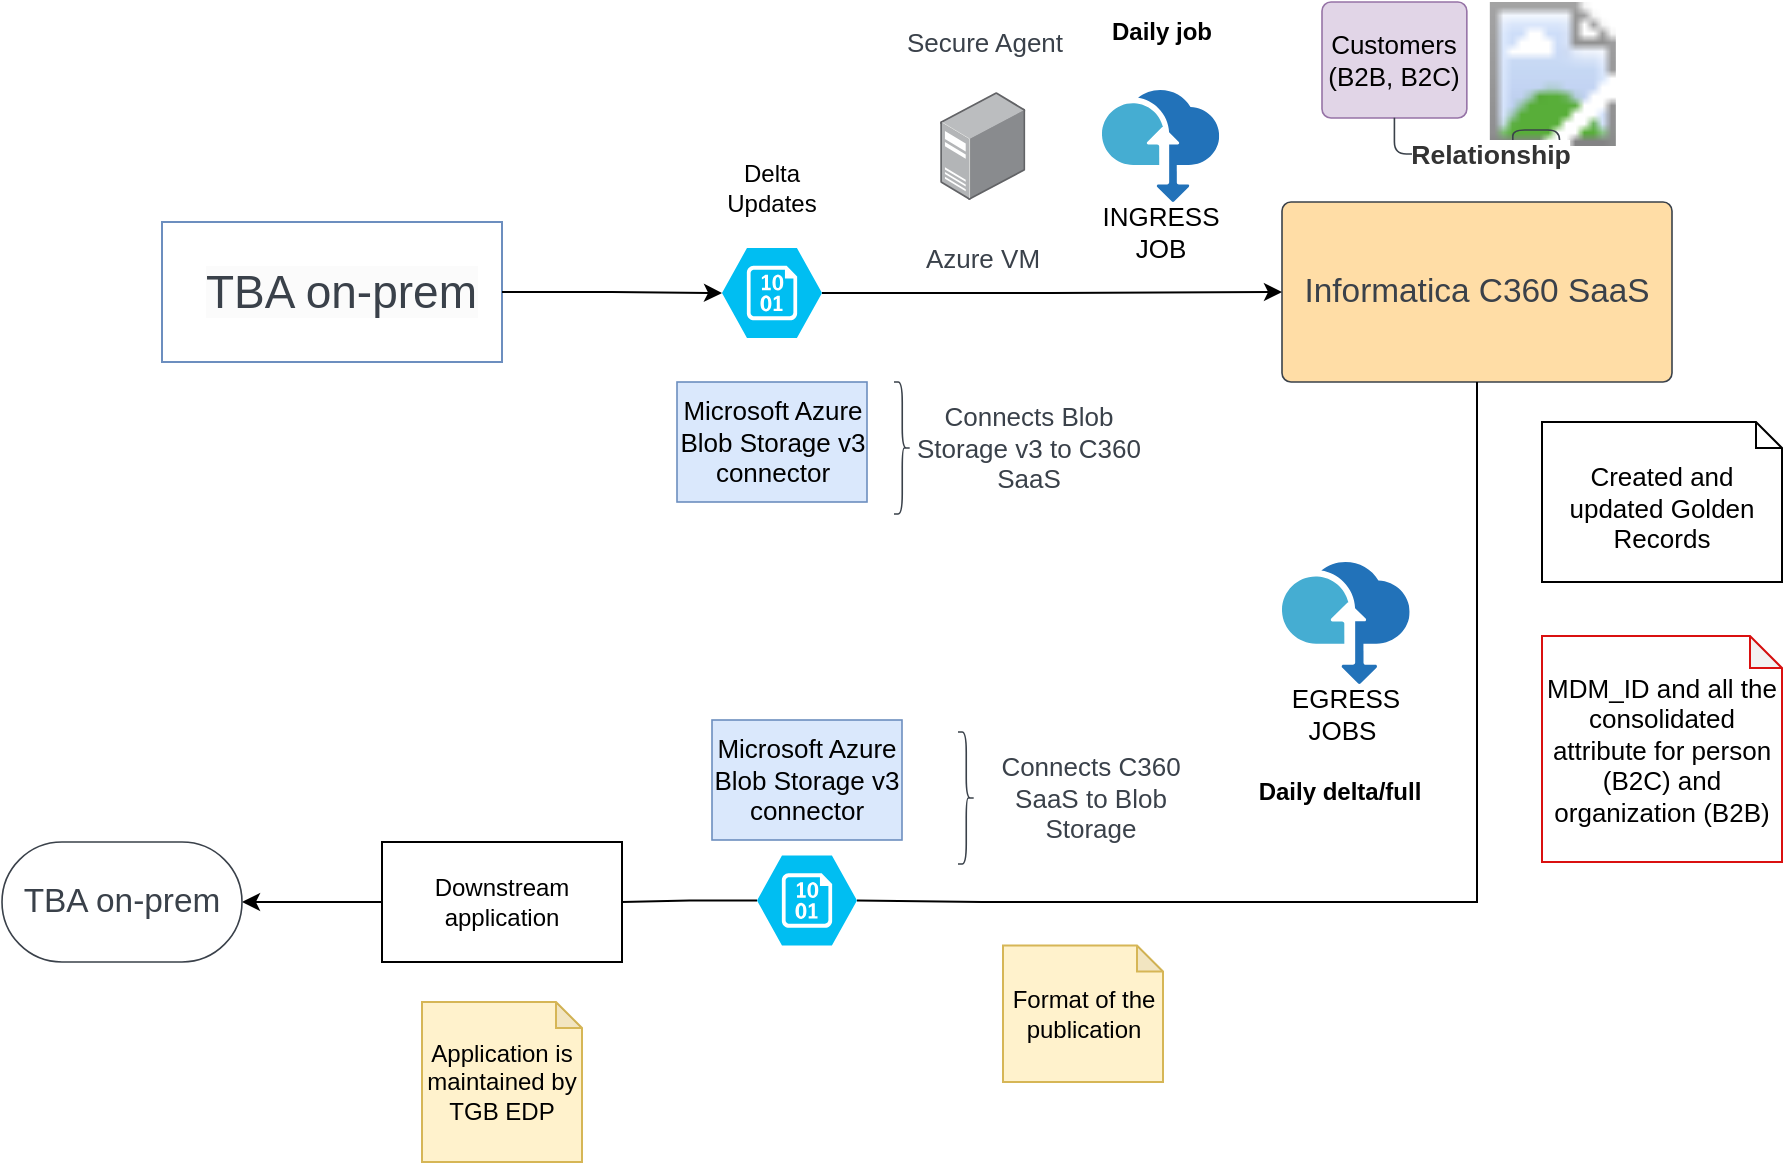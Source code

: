 <mxfile version="24.5.5" type="github" pages="3">
  <diagram name="option-1" id="xIKOyrkWzy8Dl_fA8WEf">
    <mxGraphModel dx="1050" dy="661" grid="1" gridSize="10" guides="1" tooltips="1" connect="1" arrows="1" fold="1" page="1" pageScale="1" pageWidth="1100" pageHeight="850" math="0" shadow="0">
      <root>
        <mxCell id="0" />
        <mxCell id="1" parent="0" />
        <mxCell id="UTLVXiV4EajCc-Q2aEKk-1" value="" style="rounded=0;whiteSpace=wrap;html=1;fillColor=default;strokeColor=#6c8ebf;" vertex="1" parent="1">
          <mxGeometry x="140" y="140" width="170" height="70" as="geometry" />
        </mxCell>
        <mxCell id="UTLVXiV4EajCc-Q2aEKk-2" style="edgeStyle=orthogonalEdgeStyle;rounded=0;orthogonalLoop=1;jettySize=auto;html=1;startArrow=none;" edge="1" parent="1" source="UTLVXiV4EajCc-Q2aEKk-36" target="UTLVXiV4EajCc-Q2aEKk-12">
          <mxGeometry relative="1" as="geometry">
            <Array as="points" />
          </mxGeometry>
        </mxCell>
        <mxCell id="UTLVXiV4EajCc-Q2aEKk-3" value="Informatica C360 SaaS" style="html=1;overflow=block;blockSpacing=1;whiteSpace=wrap;fontSize=16.7;fontColor=#3a414a;spacing=9;strokeColor=#3a414a;strokeOpacity=100;fillOpacity=100;rounded=1;absoluteArcSize=1;arcSize=9;fillColor=#ffdda6;strokeWidth=0.8;lucidId=FAfvqJk8E.Ea;" vertex="1" parent="1">
          <mxGeometry x="700" y="130" width="195" height="90" as="geometry" />
        </mxCell>
        <mxCell id="UTLVXiV4EajCc-Q2aEKk-11" value="INGRESS JOB" style="overflow=block;blockSpacing=1;whiteSpace=wrap;aspect=fixed;html=1;points=[];align=center;verticalAlign=top;image;image=img/lib/mscae/Data_Box.svg;fontSize=13;spacing=0;strokeColor=#3a414a;strokeOpacity=100;rounded=1;absoluteArcSize=1;arcSize=9;fillColor=#45ADD2;strokeWidth=0.8;lucidId=rtmv1XBsKIsu;" vertex="1" parent="1">
          <mxGeometry x="610" y="74" width="58.6" height="56" as="geometry" />
        </mxCell>
        <mxCell id="UTLVXiV4EajCc-Q2aEKk-12" value="TBA on-prem" style="html=1;overflow=block;blockSpacing=1;whiteSpace=wrap;rounded=1;arcSize=50;fontSize=16.7;fontColor=#3a414a;spacing=3.8;strokeColor=#3a414a;strokeOpacity=100;fillOpacity=100;fillColor=default;strokeWidth=0.8;lucidId=_zfvtoaLD8R3;" vertex="1" parent="1">
          <mxGeometry x="60" y="450" width="120" height="60" as="geometry" />
        </mxCell>
        <mxCell id="UTLVXiV4EajCc-Q2aEKk-13" value="EGRESS JOBS&amp;nbsp;" style="overflow=block;blockSpacing=1;whiteSpace=wrap;aspect=fixed;html=1;points=[];align=center;verticalAlign=top;image;image=img/lib/mscae/Data_Box.svg;fontSize=13;spacing=0;strokeColor=#3a414a;strokeOpacity=100;rounded=1;absoluteArcSize=1;arcSize=9;fillColor=#45ADD2;strokeWidth=0.8;lucidId=rtmv1XBsKIsu;" vertex="1" parent="1">
          <mxGeometry x="700" y="310" width="63.84" height="61" as="geometry" />
        </mxCell>
        <mxCell id="UTLVXiV4EajCc-Q2aEKk-14" value="Created and updated Golden Records" style="shape=note2;boundedLbl=1;whiteSpace=wrap;html=1;size=13;verticalAlign=top;align=center;fontSize=13;" vertex="1" parent="1">
          <mxGeometry x="830" y="240" width="120" height="80" as="geometry" />
        </mxCell>
        <mxCell id="UTLVXiV4EajCc-Q2aEKk-15" value="MDM_ID and all the consolidated attribute for person (B2C) and organization (B2B)" style="shape=note;whiteSpace=wrap;html=1;backgroundOutline=1;darkOpacity=0.05;strokeColor=#da1010;fontSize=13;size=16;" vertex="1" parent="1">
          <mxGeometry x="830" y="347" width="120" height="113" as="geometry" />
        </mxCell>
        <mxCell id="UTLVXiV4EajCc-Q2aEKk-16" value="Customers&lt;div&gt;(B2B,&amp;nbsp;&lt;span style=&quot;background-color: initial;&quot;&gt;B2C)&lt;/span&gt;&lt;/div&gt;" style="html=1;overflow=block;blockSpacing=1;whiteSpace=wrap;fontSize=13;spacing=0;strokeColor=#9673a6;strokeOpacity=100;rounded=1;absoluteArcSize=1;arcSize=9;fillColor=#e1d5e7;strokeWidth=0.8;lucidId=Y6fv7KWgEG-H;" vertex="1" parent="1">
          <mxGeometry x="720" y="30" width="72.42" height="58" as="geometry" />
        </mxCell>
        <mxCell id="UTLVXiV4EajCc-Q2aEKk-17" value="" style="html=1;overflow=block;blockSpacing=1;whiteSpace=wrap;shape=image;fontSize=13;spacing=3.8;strokeColor=none;strokeOpacity=100;strokeWidth=0;image=https://images.lucid.app/images/98843362-60f4-46ee-85de-753dc02aa09e/content;lucidId=MXlvsj6demjr;" vertex="1" parent="1">
          <mxGeometry x="799.42" y="30" width="72" height="72" as="geometry" />
        </mxCell>
        <mxCell id="UTLVXiV4EajCc-Q2aEKk-18" value="" style="html=1;jettySize=18;whiteSpace=wrap;fontSize=13;strokeColor=#3a414a;strokeOpacity=100;strokeWidth=0.8;rounded=1;arcSize=12;edgeStyle=orthogonalEdgeStyle;startArrow=none;endArrow=block;endFill=1;exitX=0.5;exitY=0.997;exitPerimeter=0;entryX=0.5;entryY=1;entryPerimeter=0;lucidId=~YlvwF8hCNBU;" edge="1" parent="1" source="UTLVXiV4EajCc-Q2aEKk-16">
          <mxGeometry width="100" height="100" relative="1" as="geometry">
            <Array as="points" />
            <mxPoint x="838.42" y="112" as="targetPoint" />
          </mxGeometry>
        </mxCell>
        <mxCell id="UTLVXiV4EajCc-Q2aEKk-19" value="Relationship" style="text;html=1;resizable=0;labelBackgroundColor=default;align=center;verticalAlign=middle;fontStyle=1;fontColor=#333333;fontSize=13.3;" vertex="1" parent="UTLVXiV4EajCc-Q2aEKk-18">
          <mxGeometry relative="1" as="geometry" />
        </mxCell>
        <mxCell id="UTLVXiV4EajCc-Q2aEKk-20" value="Microsoft Azure Blob Storage v3 connector" style="html=1;overflow=block;blockSpacing=1;whiteSpace=wrap;fontSize=13;spacing=0;strokeColor=#6c8ebf;strokeOpacity=100;fillOpacity=100;fillColor=#dae8fc;strokeWidth=0.8;lucidId=bUlvSHZIWZw~;" vertex="1" parent="1">
          <mxGeometry x="397.5" y="220" width="95" height="60" as="geometry" />
        </mxCell>
        <mxCell id="UTLVXiV4EajCc-Q2aEKk-21" value="" style="strokeColor=none;fillColor=none;whiteSpace=wrap;fontSize=12;fontColor=#3a414a;spacing=3.8;strokeOpacity=100;rounded=1;absoluteArcSize=1;arcSize=9;strokeWidth=0.8;html=1;" vertex="1" parent="1">
          <mxGeometry x="500" y="220" width="125" height="66" as="geometry" />
        </mxCell>
        <mxCell id="UTLVXiV4EajCc-Q2aEKk-22" value="" style="shape=curlyBracket;rounded=1;flipH=1;whiteSpace=wrap;fontSize=16.7;fontColor=#3a414a;spacing=3.8;strokeColor=#3a414a;strokeOpacity=100;strokeWidth=0.8;" vertex="1" parent="UTLVXiV4EajCc-Q2aEKk-21">
          <mxGeometry x="6" width="8.25" height="66" as="geometry" />
        </mxCell>
        <mxCell id="UTLVXiV4EajCc-Q2aEKk-23" value="Connects  Blob Storage v3 to C360 SaaS" style="strokeColor=none;fillColor=none;whiteSpace=wrap;fontSize=13;fontColor=#3a414a;spacing=3.8;strokeOpacity=100;rounded=1;absoluteArcSize=1;arcSize=9;strokeWidth=0.8;" vertex="1" parent="UTLVXiV4EajCc-Q2aEKk-21">
          <mxGeometry x="15.25" width="116.75" height="66" as="geometry" />
        </mxCell>
        <mxCell id="UTLVXiV4EajCc-Q2aEKk-24" value="" style="strokeColor=none;fillColor=none;whiteSpace=wrap;fontSize=16.7;fontColor=#3a414a;spacing=3.8;strokeOpacity=100;rounded=1;absoluteArcSize=1;arcSize=9;strokeWidth=0.8;html=1;" vertex="1" parent="1">
          <mxGeometry x="538" y="395" width="125" height="66" as="geometry" />
        </mxCell>
        <mxCell id="UTLVXiV4EajCc-Q2aEKk-25" value="" style="shape=curlyBracket;rounded=1;flipH=1;whiteSpace=wrap;fontSize=16.7;fontColor=#3a414a;spacing=3.8;strokeColor=#3a414a;strokeOpacity=100;strokeWidth=0.8;" vertex="1" parent="UTLVXiV4EajCc-Q2aEKk-24">
          <mxGeometry width="8.25" height="66" as="geometry" />
        </mxCell>
        <mxCell id="UTLVXiV4EajCc-Q2aEKk-26" value="Connects C360 SaaS to Blob Storage" style="strokeColor=none;fillColor=none;whiteSpace=wrap;fontSize=13;fontColor=#3a414a;spacing=3.8;strokeOpacity=100;rounded=1;absoluteArcSize=1;arcSize=9;strokeWidth=0.8;" vertex="1" parent="UTLVXiV4EajCc-Q2aEKk-24">
          <mxGeometry x="8.25" width="116.75" height="66" as="geometry" />
        </mxCell>
        <mxCell id="UTLVXiV4EajCc-Q2aEKk-27" value="Daily delta/full" style="text;html=1;strokeColor=none;fillColor=none;align=center;verticalAlign=middle;whiteSpace=wrap;rounded=0;fontStyle=1" vertex="1" parent="1">
          <mxGeometry x="668.6" y="410" width="120" height="30" as="geometry" />
        </mxCell>
        <mxCell id="UTLVXiV4EajCc-Q2aEKk-28" value="Daily job" style="text;html=1;strokeColor=none;fillColor=none;align=center;verticalAlign=middle;whiteSpace=wrap;rounded=0;fontStyle=1" vertex="1" parent="1">
          <mxGeometry x="580.0" y="30" width="120" height="30" as="geometry" />
        </mxCell>
        <mxCell id="UTLVXiV4EajCc-Q2aEKk-29" value="Microsoft Azure Blob Storage v3 connector" style="html=1;overflow=block;blockSpacing=1;whiteSpace=wrap;fontSize=13;spacing=0;strokeColor=#6c8ebf;strokeOpacity=100;fillOpacity=100;fillColor=#dae8fc;strokeWidth=0.8;lucidId=bUlvSHZIWZw~;" vertex="1" parent="1">
          <mxGeometry x="415" y="389" width="95" height="60" as="geometry" />
        </mxCell>
        <mxCell id="UTLVXiV4EajCc-Q2aEKk-30" value="" style="edgeStyle=orthogonalEdgeStyle;rounded=0;orthogonalLoop=1;jettySize=auto;html=1;endArrow=none;entryX=1;entryY=0.5;entryDx=0;entryDy=0;entryPerimeter=0;" edge="1" parent="1" source="UTLVXiV4EajCc-Q2aEKk-3" target="UTLVXiV4EajCc-Q2aEKk-31">
          <mxGeometry relative="1" as="geometry">
            <Array as="points">
              <mxPoint x="798" y="480" />
              <mxPoint x="550" y="480" />
            </Array>
            <mxPoint x="798" y="220" as="sourcePoint" />
            <mxPoint x="600" y="475" as="targetPoint" />
          </mxGeometry>
        </mxCell>
        <mxCell id="UTLVXiV4EajCc-Q2aEKk-31" value="" style="verticalLabelPosition=bottom;html=1;verticalAlign=top;align=center;strokeColor=none;fillColor=#00BEF2;shape=mxgraph.azure.storage_blob;" vertex="1" parent="1">
          <mxGeometry x="437.5" y="456.75" width="50" height="45" as="geometry" />
        </mxCell>
        <mxCell id="UTLVXiV4EajCc-Q2aEKk-33" value="Secure Agent" style="strokeColor=none;fillColor=none;whiteSpace=wrap;fontSize=13;fontColor=#3a414a;spacing=3.8;strokeOpacity=100;rounded=1;absoluteArcSize=1;arcSize=9;strokeWidth=0.8;" vertex="1" parent="1">
          <mxGeometry x="493.25" y="30" width="116.75" height="40" as="geometry" />
        </mxCell>
        <mxCell id="UTLVXiV4EajCc-Q2aEKk-46" style="edgeStyle=orthogonalEdgeStyle;rounded=0;orthogonalLoop=1;jettySize=auto;html=1;" edge="1" parent="1" source="UTLVXiV4EajCc-Q2aEKk-34" target="UTLVXiV4EajCc-Q2aEKk-3">
          <mxGeometry relative="1" as="geometry" />
        </mxCell>
        <mxCell id="UTLVXiV4EajCc-Q2aEKk-34" value="" style="verticalLabelPosition=bottom;html=1;verticalAlign=top;align=center;strokeColor=none;fillColor=#00BEF2;shape=mxgraph.azure.storage_blob;" vertex="1" parent="1">
          <mxGeometry x="420" y="153" width="50" height="45" as="geometry" />
        </mxCell>
        <mxCell id="UTLVXiV4EajCc-Q2aEKk-35" value="" style="edgeStyle=orthogonalEdgeStyle;rounded=0;orthogonalLoop=1;jettySize=auto;html=1;startArrow=none;endArrow=none;" edge="1" parent="1" source="UTLVXiV4EajCc-Q2aEKk-31" target="UTLVXiV4EajCc-Q2aEKk-36">
          <mxGeometry relative="1" as="geometry">
            <Array as="points" />
            <mxPoint x="438" y="479" as="sourcePoint" />
            <mxPoint x="200" y="479" as="targetPoint" />
          </mxGeometry>
        </mxCell>
        <mxCell id="UTLVXiV4EajCc-Q2aEKk-36" value="Downstream application" style="rounded=0;whiteSpace=wrap;html=1;" vertex="1" parent="1">
          <mxGeometry x="250" y="450" width="120" height="60" as="geometry" />
        </mxCell>
        <mxCell id="UTLVXiV4EajCc-Q2aEKk-37" value="Application is maintained by TGB EDP" style="shape=note;whiteSpace=wrap;html=1;backgroundOutline=1;darkOpacity=0.05;fillColor=#fff2cc;strokeColor=#d6b656;size=13;" vertex="1" parent="1">
          <mxGeometry x="270" y="530" width="80" height="80" as="geometry" />
        </mxCell>
        <mxCell id="UTLVXiV4EajCc-Q2aEKk-38" value="Format of the publication" style="shape=note;whiteSpace=wrap;html=1;backgroundOutline=1;darkOpacity=0.05;fillColor=#fff2cc;strokeColor=#d6b656;size=13;" vertex="1" parent="1">
          <mxGeometry x="560.5" y="501.75" width="80" height="68.25" as="geometry" />
        </mxCell>
        <mxCell id="UTLVXiV4EajCc-Q2aEKk-39" value="&lt;span style=&quot;color: rgb(58, 65, 74); font-family: Helvetica; font-size: 23px; font-style: normal; font-variant-ligatures: normal; font-variant-caps: normal; font-weight: 400; letter-spacing: normal; orphans: 2; text-align: center; text-indent: 0px; text-transform: none; widows: 2; word-spacing: 0px; -webkit-text-stroke-width: 0px; background-color: rgb(251, 251, 251); text-decoration-thickness: initial; text-decoration-style: initial; text-decoration-color: initial; float: none; display: inline !important;&quot;&gt;TBA on-prem&lt;/span&gt;" style="text;whiteSpace=wrap;html=1;fontSize=23;" vertex="1" parent="1">
          <mxGeometry x="160" y="155" width="140" height="40" as="geometry" />
        </mxCell>
        <mxCell id="UTLVXiV4EajCc-Q2aEKk-40" value="Delta Updates" style="text;html=1;strokeColor=none;fillColor=none;align=center;verticalAlign=middle;whiteSpace=wrap;rounded=0;" vertex="1" parent="1">
          <mxGeometry x="415" y="108" width="60" height="30" as="geometry" />
        </mxCell>
        <mxCell id="UTLVXiV4EajCc-Q2aEKk-47" style="edgeStyle=orthogonalEdgeStyle;rounded=0;orthogonalLoop=1;jettySize=auto;html=1;exitX=1;exitY=0.5;exitDx=0;exitDy=0;entryX=0;entryY=0.5;entryDx=0;entryDy=0;entryPerimeter=0;" edge="1" parent="1" source="UTLVXiV4EajCc-Q2aEKk-1" target="UTLVXiV4EajCc-Q2aEKk-34">
          <mxGeometry relative="1" as="geometry" />
        </mxCell>
        <mxCell id="jOWFvfhWtUZJnj_sLtPq-1" value="Azure VM" style="strokeColor=none;fillColor=none;whiteSpace=wrap;fontSize=13;fontColor=#3a414a;spacing=3.8;strokeOpacity=100;rounded=1;absoluteArcSize=1;arcSize=9;strokeWidth=0.8;" vertex="1" parent="1">
          <mxGeometry x="491.5" y="138" width="116.75" height="40" as="geometry" />
        </mxCell>
        <mxCell id="uVDd3Pz3LuNNK4ch08mF-1" value="" style="image;points=[];aspect=fixed;html=1;align=center;shadow=0;dashed=0;image=img/lib/allied_telesis/computer_and_terminals/Server_Desktop.svg;" vertex="1" parent="1">
          <mxGeometry x="529.08" y="75" width="42.6" height="54" as="geometry" />
        </mxCell>
      </root>
    </mxGraphModel>
  </diagram>
  <diagram id="GwSDyWFpAkEhWZ1KW3pI" name="option-2">
    <mxGraphModel dx="1050" dy="661" grid="1" gridSize="10" guides="1" tooltips="1" connect="1" arrows="1" fold="1" page="1" pageScale="1" pageWidth="1100" pageHeight="850" math="0" shadow="0">
      <root>
        <mxCell id="0" />
        <mxCell id="1" parent="0" />
        <mxCell id="33QZVExdqFNLATZnmr2U-38" style="edgeStyle=orthogonalEdgeStyle;rounded=0;orthogonalLoop=1;jettySize=auto;html=1;" edge="1" parent="1" source="33QZVExdqFNLATZnmr2U-1">
          <mxGeometry relative="1" as="geometry">
            <mxPoint x="410" y="175" as="targetPoint" />
          </mxGeometry>
        </mxCell>
        <mxCell id="33QZVExdqFNLATZnmr2U-1" value="" style="rounded=0;whiteSpace=wrap;html=1;fillColor=default;strokeColor=#6c8ebf;" vertex="1" parent="1">
          <mxGeometry x="140" y="140" width="170" height="70" as="geometry" />
        </mxCell>
        <mxCell id="33QZVExdqFNLATZnmr2U-2" style="edgeStyle=orthogonalEdgeStyle;rounded=0;orthogonalLoop=1;jettySize=auto;html=1;startArrow=none;" edge="1" parent="1" source="33QZVExdqFNLATZnmr2U-30" target="33QZVExdqFNLATZnmr2U-6">
          <mxGeometry relative="1" as="geometry">
            <Array as="points" />
          </mxGeometry>
        </mxCell>
        <mxCell id="33QZVExdqFNLATZnmr2U-3" value="Informatica C360 SaaS" style="html=1;overflow=block;blockSpacing=1;whiteSpace=wrap;fontSize=16.7;fontColor=#3a414a;spacing=9;strokeColor=#3a414a;strokeOpacity=100;fillOpacity=100;rounded=1;absoluteArcSize=1;arcSize=9;fillColor=#ffdda6;strokeWidth=0.8;lucidId=FAfvqJk8E.Ea;" vertex="1" parent="1">
          <mxGeometry x="700" y="130" width="195" height="90" as="geometry" />
        </mxCell>
        <mxCell id="33QZVExdqFNLATZnmr2U-5" value="INGRESS JOB" style="overflow=block;blockSpacing=1;whiteSpace=wrap;aspect=fixed;html=1;points=[];align=center;verticalAlign=top;image;image=img/lib/mscae/Data_Box.svg;fontSize=13;spacing=0;strokeColor=#3a414a;strokeOpacity=100;rounded=1;absoluteArcSize=1;arcSize=9;fillColor=#45ADD2;strokeWidth=0.8;lucidId=rtmv1XBsKIsu;" vertex="1" parent="1">
          <mxGeometry x="610" y="74" width="58.6" height="56" as="geometry" />
        </mxCell>
        <mxCell id="33QZVExdqFNLATZnmr2U-6" value="TBA on-prem" style="html=1;overflow=block;blockSpacing=1;whiteSpace=wrap;rounded=1;arcSize=50;fontSize=16.7;fontColor=#3a414a;spacing=3.8;strokeColor=#3a414a;strokeOpacity=100;fillOpacity=100;fillColor=default;strokeWidth=0.8;lucidId=_zfvtoaLD8R3;" vertex="1" parent="1">
          <mxGeometry x="60" y="450" width="120" height="60" as="geometry" />
        </mxCell>
        <mxCell id="33QZVExdqFNLATZnmr2U-7" value="EGRESS JOBS&amp;nbsp;" style="overflow=block;blockSpacing=1;whiteSpace=wrap;aspect=fixed;html=1;points=[];align=center;verticalAlign=top;image;image=img/lib/mscae/Data_Box.svg;fontSize=13;spacing=0;strokeColor=#3a414a;strokeOpacity=100;rounded=1;absoluteArcSize=1;arcSize=9;fillColor=#45ADD2;strokeWidth=0.8;lucidId=rtmv1XBsKIsu;" vertex="1" parent="1">
          <mxGeometry x="700" y="310" width="63.84" height="61" as="geometry" />
        </mxCell>
        <mxCell id="33QZVExdqFNLATZnmr2U-8" value="Created and updated Golden Records" style="shape=note2;boundedLbl=1;whiteSpace=wrap;html=1;size=13;verticalAlign=top;align=center;fontSize=13;" vertex="1" parent="1">
          <mxGeometry x="830" y="240" width="120" height="80" as="geometry" />
        </mxCell>
        <mxCell id="33QZVExdqFNLATZnmr2U-9" value="MDM_ID and all the consolidated attribute for person (B2C) and organization (B2B)" style="shape=note;whiteSpace=wrap;html=1;backgroundOutline=1;darkOpacity=0.05;strokeColor=#da1010;fontSize=13;size=16;" vertex="1" parent="1">
          <mxGeometry x="830" y="347" width="120" height="113" as="geometry" />
        </mxCell>
        <mxCell id="33QZVExdqFNLATZnmr2U-11" value="" style="html=1;overflow=block;blockSpacing=1;whiteSpace=wrap;shape=image;fontSize=13;spacing=3.8;strokeColor=none;strokeOpacity=100;strokeWidth=0;image=https://images.lucid.app/images/98843362-60f4-46ee-85de-753dc02aa09e/content;lucidId=MXlvsj6demjr;" vertex="1" parent="1">
          <mxGeometry x="820" y="66" width="72" height="72" as="geometry" />
        </mxCell>
        <mxCell id="33QZVExdqFNLATZnmr2U-12" value="" style="html=1;jettySize=18;whiteSpace=wrap;fontSize=13;strokeColor=#3a414a;strokeOpacity=100;strokeWidth=0.8;rounded=1;arcSize=12;edgeStyle=orthogonalEdgeStyle;startArrow=none;endArrow=block;endFill=1;lucidId=~YlvwF8hCNBU;" edge="1" parent="1" target="33QZVExdqFNLATZnmr2U-11">
          <mxGeometry width="100" height="100" relative="1" as="geometry">
            <Array as="points" />
            <mxPoint x="838" y="60" as="targetPoint" />
            <mxPoint x="770" y="60" as="sourcePoint" />
          </mxGeometry>
        </mxCell>
        <mxCell id="33QZVExdqFNLATZnmr2U-13" value="Relationship" style="text;html=1;resizable=0;labelBackgroundColor=default;align=center;verticalAlign=middle;fontStyle=1;fontColor=#333333;fontSize=13.3;" vertex="1" parent="33QZVExdqFNLATZnmr2U-12">
          <mxGeometry relative="1" as="geometry">
            <mxPoint x="-5" y="-18" as="offset" />
          </mxGeometry>
        </mxCell>
        <mxCell id="33QZVExdqFNLATZnmr2U-14" value="AWS S3 Connectors" style="html=1;overflow=block;blockSpacing=1;whiteSpace=wrap;fontSize=13;spacing=0;strokeColor=#6c8ebf;strokeOpacity=100;fillOpacity=100;fillColor=#dae8fc;strokeWidth=0.8;lucidId=bUlvSHZIWZw~;" vertex="1" parent="1">
          <mxGeometry x="397.5" y="244" width="95" height="60" as="geometry" />
        </mxCell>
        <mxCell id="33QZVExdqFNLATZnmr2U-15" value="" style="strokeColor=none;fillColor=none;whiteSpace=wrap;fontSize=12;fontColor=#3a414a;spacing=3.8;strokeOpacity=100;rounded=1;absoluteArcSize=1;arcSize=9;strokeWidth=0.8;html=1;" vertex="1" parent="1">
          <mxGeometry x="500" y="220" width="125" height="66" as="geometry" />
        </mxCell>
        <mxCell id="33QZVExdqFNLATZnmr2U-16" value="" style="shape=curlyBracket;rounded=1;flipH=1;whiteSpace=wrap;fontSize=16.7;fontColor=#3a414a;spacing=3.8;strokeColor=#3a414a;strokeOpacity=100;strokeWidth=0.8;" vertex="1" parent="33QZVExdqFNLATZnmr2U-15">
          <mxGeometry x="6" width="8.25" height="66" as="geometry" />
        </mxCell>
        <mxCell id="33QZVExdqFNLATZnmr2U-17" value="Connects  S3 bucket to C360 SaaS" style="strokeColor=none;fillColor=none;whiteSpace=wrap;fontSize=13;fontColor=#3a414a;spacing=3.8;strokeOpacity=100;rounded=1;absoluteArcSize=1;arcSize=9;strokeWidth=0.8;" vertex="1" parent="33QZVExdqFNLATZnmr2U-15">
          <mxGeometry x="15.25" width="116.75" height="66" as="geometry" />
        </mxCell>
        <mxCell id="33QZVExdqFNLATZnmr2U-18" value="" style="strokeColor=none;fillColor=none;whiteSpace=wrap;fontSize=16.7;fontColor=#3a414a;spacing=3.8;strokeOpacity=100;rounded=1;absoluteArcSize=1;arcSize=9;strokeWidth=0.8;html=1;" vertex="1" parent="1">
          <mxGeometry x="538" y="395" width="125" height="66" as="geometry" />
        </mxCell>
        <mxCell id="33QZVExdqFNLATZnmr2U-19" value="" style="shape=curlyBracket;rounded=1;flipH=1;whiteSpace=wrap;fontSize=16.7;fontColor=#3a414a;spacing=3.8;strokeColor=#3a414a;strokeOpacity=100;strokeWidth=0.8;" vertex="1" parent="33QZVExdqFNLATZnmr2U-18">
          <mxGeometry width="8.25" height="66" as="geometry" />
        </mxCell>
        <mxCell id="33QZVExdqFNLATZnmr2U-20" value="Connects C360 SaaS to S3 bucket" style="strokeColor=none;fillColor=none;whiteSpace=wrap;fontSize=13;fontColor=#3a414a;spacing=3.8;strokeOpacity=100;rounded=1;absoluteArcSize=1;arcSize=9;strokeWidth=0.8;" vertex="1" parent="33QZVExdqFNLATZnmr2U-18">
          <mxGeometry x="8.25" width="116.75" height="66" as="geometry" />
        </mxCell>
        <mxCell id="33QZVExdqFNLATZnmr2U-21" value="Daily delta/full" style="text;html=1;strokeColor=none;fillColor=none;align=center;verticalAlign=middle;whiteSpace=wrap;rounded=0;fontStyle=1" vertex="1" parent="1">
          <mxGeometry x="668.6" y="410" width="120" height="30" as="geometry" />
        </mxCell>
        <mxCell id="33QZVExdqFNLATZnmr2U-22" value="Daily job" style="text;html=1;strokeColor=none;fillColor=none;align=center;verticalAlign=middle;whiteSpace=wrap;rounded=0;fontStyle=1" vertex="1" parent="1">
          <mxGeometry x="580.0" y="30" width="120" height="30" as="geometry" />
        </mxCell>
        <mxCell id="33QZVExdqFNLATZnmr2U-23" value="AWS 3 connectors" style="html=1;overflow=block;blockSpacing=1;whiteSpace=wrap;fontSize=13;spacing=0;strokeColor=#6c8ebf;strokeOpacity=100;fillOpacity=100;fillColor=#dae8fc;strokeWidth=0.8;lucidId=bUlvSHZIWZw~;" vertex="1" parent="1">
          <mxGeometry x="415" y="389" width="95" height="60" as="geometry" />
        </mxCell>
        <mxCell id="33QZVExdqFNLATZnmr2U-24" value="" style="edgeStyle=orthogonalEdgeStyle;rounded=0;orthogonalLoop=1;jettySize=auto;html=1;endArrow=none;entryX=1;entryY=0.5;entryDx=0;entryDy=0;entryPerimeter=0;" edge="1" parent="1" source="33QZVExdqFNLATZnmr2U-3">
          <mxGeometry relative="1" as="geometry">
            <Array as="points">
              <mxPoint x="798" y="480" />
              <mxPoint x="550" y="480" />
            </Array>
            <mxPoint x="798" y="220" as="sourcePoint" />
            <mxPoint x="487.5" y="479.25" as="targetPoint" />
          </mxGeometry>
        </mxCell>
        <mxCell id="33QZVExdqFNLATZnmr2U-26" value="EC2 Instance (AWS)" style="strokeColor=none;fillColor=none;whiteSpace=wrap;fontSize=13;fontColor=#3a414a;spacing=3.8;strokeOpacity=100;rounded=1;absoluteArcSize=1;arcSize=9;strokeWidth=0.8;" vertex="1" parent="1">
          <mxGeometry x="492" y="134" width="116.75" height="40" as="geometry" />
        </mxCell>
        <mxCell id="33QZVExdqFNLATZnmr2U-27" style="edgeStyle=orthogonalEdgeStyle;rounded=0;orthogonalLoop=1;jettySize=auto;html=1;" edge="1" parent="1" target="33QZVExdqFNLATZnmr2U-3">
          <mxGeometry relative="1" as="geometry">
            <mxPoint x="470" y="175.5" as="sourcePoint" />
          </mxGeometry>
        </mxCell>
        <mxCell id="33QZVExdqFNLATZnmr2U-29" value="" style="edgeStyle=orthogonalEdgeStyle;rounded=0;orthogonalLoop=1;jettySize=auto;html=1;startArrow=none;endArrow=none;" edge="1" parent="1" target="33QZVExdqFNLATZnmr2U-30">
          <mxGeometry relative="1" as="geometry">
            <Array as="points" />
            <mxPoint x="437.5" y="479.3" as="sourcePoint" />
            <mxPoint x="200" y="479" as="targetPoint" />
          </mxGeometry>
        </mxCell>
        <mxCell id="33QZVExdqFNLATZnmr2U-30" value="Downstream application" style="rounded=0;whiteSpace=wrap;html=1;" vertex="1" parent="1">
          <mxGeometry x="250" y="450" width="120" height="60" as="geometry" />
        </mxCell>
        <mxCell id="33QZVExdqFNLATZnmr2U-31" value="Application is maintained by TGB EDP" style="shape=note;whiteSpace=wrap;html=1;backgroundOutline=1;darkOpacity=0.05;fillColor=#fff2cc;strokeColor=#d6b656;size=13;" vertex="1" parent="1">
          <mxGeometry x="270" y="530" width="80" height="80" as="geometry" />
        </mxCell>
        <mxCell id="33QZVExdqFNLATZnmr2U-32" value="Format of the publication" style="shape=note;whiteSpace=wrap;html=1;backgroundOutline=1;darkOpacity=0.05;fillColor=#fff2cc;strokeColor=#d6b656;size=13;" vertex="1" parent="1">
          <mxGeometry x="560.5" y="501.75" width="80" height="68.25" as="geometry" />
        </mxCell>
        <mxCell id="33QZVExdqFNLATZnmr2U-33" value="&lt;span style=&quot;color: rgb(58, 65, 74); font-family: Helvetica; font-size: 23px; font-style: normal; font-variant-ligatures: normal; font-variant-caps: normal; font-weight: 400; letter-spacing: normal; orphans: 2; text-align: center; text-indent: 0px; text-transform: none; widows: 2; word-spacing: 0px; -webkit-text-stroke-width: 0px; background-color: rgb(251, 251, 251); text-decoration-thickness: initial; text-decoration-style: initial; text-decoration-color: initial; float: none; display: inline !important;&quot;&gt;TBA on-prem&lt;/span&gt;" style="text;whiteSpace=wrap;html=1;fontSize=23;" vertex="1" parent="1">
          <mxGeometry x="160" y="155" width="140" height="40" as="geometry" />
        </mxCell>
        <mxCell id="33QZVExdqFNLATZnmr2U-34" value="Delta Updates" style="text;html=1;strokeColor=none;fillColor=none;align=center;verticalAlign=middle;whiteSpace=wrap;rounded=0;" vertex="1" parent="1">
          <mxGeometry x="330" y="125" width="60" height="30" as="geometry" />
        </mxCell>
        <mxCell id="33QZVExdqFNLATZnmr2U-37" value="Amazon S3" style="sketch=0;outlineConnect=0;fontColor=#232F3E;gradientColor=none;strokeColor=#ffffff;fillColor=#232F3E;dashed=0;verticalLabelPosition=middle;verticalAlign=bottom;align=center;html=1;whiteSpace=wrap;fontSize=10;fontStyle=1;spacing=3;shape=mxgraph.aws4.productIcon;prIcon=mxgraph.aws4.s3;" vertex="1" parent="1">
          <mxGeometry x="412.5" y="134" width="75" height="100" as="geometry" />
        </mxCell>
        <mxCell id="33QZVExdqFNLATZnmr2U-39" value="Amazon S3" style="sketch=0;outlineConnect=0;fontColor=#232F3E;gradientColor=none;strokeColor=#ffffff;fillColor=#232F3E;dashed=0;verticalLabelPosition=middle;verticalAlign=bottom;align=center;html=1;whiteSpace=wrap;fontSize=10;fontStyle=1;spacing=3;shape=mxgraph.aws4.productIcon;prIcon=mxgraph.aws4.s3;" vertex="1" parent="1">
          <mxGeometry x="437.5" y="459" width="55" height="71" as="geometry" />
        </mxCell>
        <mxCell id="FG9K0ecppAC3MM3nmcAN-1" value="" style="image;points=[];aspect=fixed;html=1;align=center;shadow=0;dashed=0;image=img/lib/allied_telesis/computer_and_terminals/Server_Desktop.svg;" vertex="1" parent="1">
          <mxGeometry x="529.08" y="75" width="42.6" height="54" as="geometry" />
        </mxCell>
        <mxCell id="fpIBKw20GGPE4b_xydZ5-1" value="Secure Agent" style="strokeColor=none;fillColor=none;whiteSpace=wrap;fontSize=13;fontColor=#3a414a;spacing=3.8;strokeOpacity=100;rounded=1;absoluteArcSize=1;arcSize=9;strokeWidth=0.8;" vertex="1" parent="1">
          <mxGeometry x="487.5" y="30" width="116.75" height="40" as="geometry" />
        </mxCell>
        <mxCell id="cWhrr_YGGOTYgEr_hmNp-1" value="Customers&lt;div&gt;(B2B,&amp;nbsp;&lt;span style=&quot;background-color: initial;&quot;&gt;B2C)&lt;/span&gt;&lt;/div&gt;" style="html=1;overflow=block;blockSpacing=1;whiteSpace=wrap;fontSize=13;spacing=0;strokeColor=#9673a6;strokeOpacity=100;rounded=1;absoluteArcSize=1;arcSize=9;fillColor=#e1d5e7;strokeWidth=0.8;lucidId=Y6fv7KWgEG-H;" vertex="1" parent="1">
          <mxGeometry x="700" y="50" width="72.42" height="58" as="geometry" />
        </mxCell>
      </root>
    </mxGraphModel>
  </diagram>
  <diagram id="bGevoMHbeWCa5JEa2oR0" name="job scheduler">
    <mxGraphModel dx="1050" dy="661" grid="1" gridSize="10" guides="1" tooltips="1" connect="1" arrows="1" fold="1" page="1" pageScale="1" pageWidth="1100" pageHeight="850" math="0" shadow="0">
      <root>
        <mxCell id="0" />
        <mxCell id="1" parent="0" />
        <mxCell id="qi82Yr8vxU3euMMOb_lD-1" value="" style="edgeStyle=orthogonalEdgeStyle;rounded=0;orthogonalLoop=1;jettySize=auto;html=1;" edge="1" parent="1" source="qi82Yr8vxU3euMMOb_lD-2" target="qi82Yr8vxU3euMMOb_lD-10">
          <mxGeometry relative="1" as="geometry" />
        </mxCell>
        <mxCell id="qi82Yr8vxU3euMMOb_lD-2" value="Data Loads in Azure Blob storage or S3 Bucket" style="rounded=0;whiteSpace=wrap;html=1;" vertex="1" parent="1">
          <mxGeometry x="320" y="205" width="180" height="50" as="geometry" />
        </mxCell>
        <mxCell id="qi82Yr8vxU3euMMOb_lD-3" value="9:00 AM" style="text;html=1;strokeColor=none;fillColor=none;align=center;verticalAlign=middle;whiteSpace=wrap;rounded=0;" vertex="1" parent="1">
          <mxGeometry x="390" y="270" width="60" height="30" as="geometry" />
        </mxCell>
        <mxCell id="qi82Yr8vxU3euMMOb_lD-4" style="edgeStyle=orthogonalEdgeStyle;rounded=0;orthogonalLoop=1;jettySize=auto;html=1;" edge="1" parent="1" source="qi82Yr8vxU3euMMOb_lD-5" target="qi82Yr8vxU3euMMOb_lD-2">
          <mxGeometry relative="1" as="geometry" />
        </mxCell>
        <mxCell id="qi82Yr8vxU3euMMOb_lD-5" value="TBA on prem" style="rounded=0;whiteSpace=wrap;html=1;" vertex="1" parent="1">
          <mxGeometry x="100" y="200" width="120" height="60" as="geometry" />
        </mxCell>
        <mxCell id="qi82Yr8vxU3euMMOb_lD-6" value="Between 8: AM to 6 PM" style="text;html=1;strokeColor=none;fillColor=none;align=center;verticalAlign=middle;whiteSpace=wrap;rounded=0;" vertex="1" parent="1">
          <mxGeometry x="120" y="280" width="60" height="30" as="geometry" />
        </mxCell>
        <mxCell id="qi82Yr8vxU3euMMOb_lD-9" value="" style="edgeStyle=orthogonalEdgeStyle;rounded=0;orthogonalLoop=1;jettySize=auto;html=1;" edge="1" parent="1" source="qi82Yr8vxU3euMMOb_lD-10" target="qi82Yr8vxU3euMMOb_lD-14">
          <mxGeometry relative="1" as="geometry" />
        </mxCell>
        <mxCell id="qi82Yr8vxU3euMMOb_lD-10" value="MDM Ingress (Start)" style="whiteSpace=wrap;html=1;rounded=0;" vertex="1" parent="1">
          <mxGeometry x="610" y="200" width="120" height="60" as="geometry" />
        </mxCell>
        <mxCell id="qi82Yr8vxU3euMMOb_lD-11" value="10:00 AM" style="text;html=1;strokeColor=none;fillColor=none;align=center;verticalAlign=middle;whiteSpace=wrap;rounded=0;" vertex="1" parent="1">
          <mxGeometry x="640" y="270" width="60" height="30" as="geometry" />
        </mxCell>
        <mxCell id="qi82Yr8vxU3euMMOb_lD-13" value="" style="edgeStyle=orthogonalEdgeStyle;rounded=0;orthogonalLoop=1;jettySize=auto;html=1;" edge="1" parent="1" source="qi82Yr8vxU3euMMOb_lD-14" target="qi82Yr8vxU3euMMOb_lD-20">
          <mxGeometry relative="1" as="geometry" />
        </mxCell>
        <mxCell id="qi82Yr8vxU3euMMOb_lD-14" value="MDM Ingress (Completes)" style="whiteSpace=wrap;html=1;rounded=0;" vertex="1" parent="1">
          <mxGeometry x="810" y="200" width="120" height="60" as="geometry" />
        </mxCell>
        <mxCell id="qi82Yr8vxU3euMMOb_lD-15" value="Delta" style="text;html=1;strokeColor=none;fillColor=none;align=center;verticalAlign=middle;whiteSpace=wrap;rounded=0;" vertex="1" parent="1">
          <mxGeometry x="615" y="310" width="110" height="30" as="geometry" />
        </mxCell>
        <mxCell id="qi82Yr8vxU3euMMOb_lD-16" value="12:30 PM" style="text;html=1;strokeColor=none;fillColor=none;align=center;verticalAlign=middle;whiteSpace=wrap;rounded=0;" vertex="1" parent="1">
          <mxGeometry x="840" y="270" width="60" height="30" as="geometry" />
        </mxCell>
        <mxCell id="qi82Yr8vxU3euMMOb_lD-19" value="" style="edgeStyle=orthogonalEdgeStyle;rounded=0;orthogonalLoop=1;jettySize=auto;html=1;" edge="1" parent="1" source="qi82Yr8vxU3euMMOb_lD-20" target="qi82Yr8vxU3euMMOb_lD-24">
          <mxGeometry relative="1" as="geometry" />
        </mxCell>
        <mxCell id="qi82Yr8vxU3euMMOb_lD-20" value="Match Merge (Start)" style="whiteSpace=wrap;html=1;rounded=0;" vertex="1" parent="1">
          <mxGeometry x="1010" y="200" width="120" height="60" as="geometry" />
        </mxCell>
        <mxCell id="qi82Yr8vxU3euMMOb_lD-21" value="1:00 PM" style="text;html=1;strokeColor=none;fillColor=none;align=center;verticalAlign=middle;whiteSpace=wrap;rounded=0;" vertex="1" parent="1">
          <mxGeometry x="1040" y="270" width="60" height="30" as="geometry" />
        </mxCell>
        <mxCell id="gWjpKzHbiaWQ3AUOQEjX-1" style="edgeStyle=orthogonalEdgeStyle;rounded=0;orthogonalLoop=1;jettySize=auto;html=1;" edge="1" parent="1" source="qi82Yr8vxU3euMMOb_lD-24" target="qi82Yr8vxU3euMMOb_lD-37">
          <mxGeometry relative="1" as="geometry" />
        </mxCell>
        <mxCell id="qi82Yr8vxU3euMMOb_lD-24" value="Match Completes" style="whiteSpace=wrap;html=1;rounded=0;" vertex="1" parent="1">
          <mxGeometry x="1210" y="200" width="120" height="60" as="geometry" />
        </mxCell>
        <mxCell id="qi82Yr8vxU3euMMOb_lD-25" value="5:00 PM" style="text;html=1;strokeColor=none;fillColor=none;align=center;verticalAlign=middle;whiteSpace=wrap;rounded=0;" vertex="1" parent="1">
          <mxGeometry x="1240" y="270" width="60" height="30" as="geometry" />
        </mxCell>
        <mxCell id="qi82Yr8vxU3euMMOb_lD-35" value="42 hrs. delay" style="text;html=1;strokeColor=none;fillColor=none;align=center;verticalAlign=middle;whiteSpace=wrap;rounded=0;" vertex="1" parent="1">
          <mxGeometry x="1015" y="610" width="110" height="30" as="geometry" />
        </mxCell>
        <mxCell id="qi82Yr8vxU3euMMOb_lD-37" value="Publish to TBA (Start)" style="whiteSpace=wrap;html=1;rounded=0;fillColor=#fff2cc;strokeColor=#d6b656;" vertex="1" parent="1">
          <mxGeometry x="1410" y="200" width="120" height="60" as="geometry" />
        </mxCell>
      </root>
    </mxGraphModel>
  </diagram>
</mxfile>
